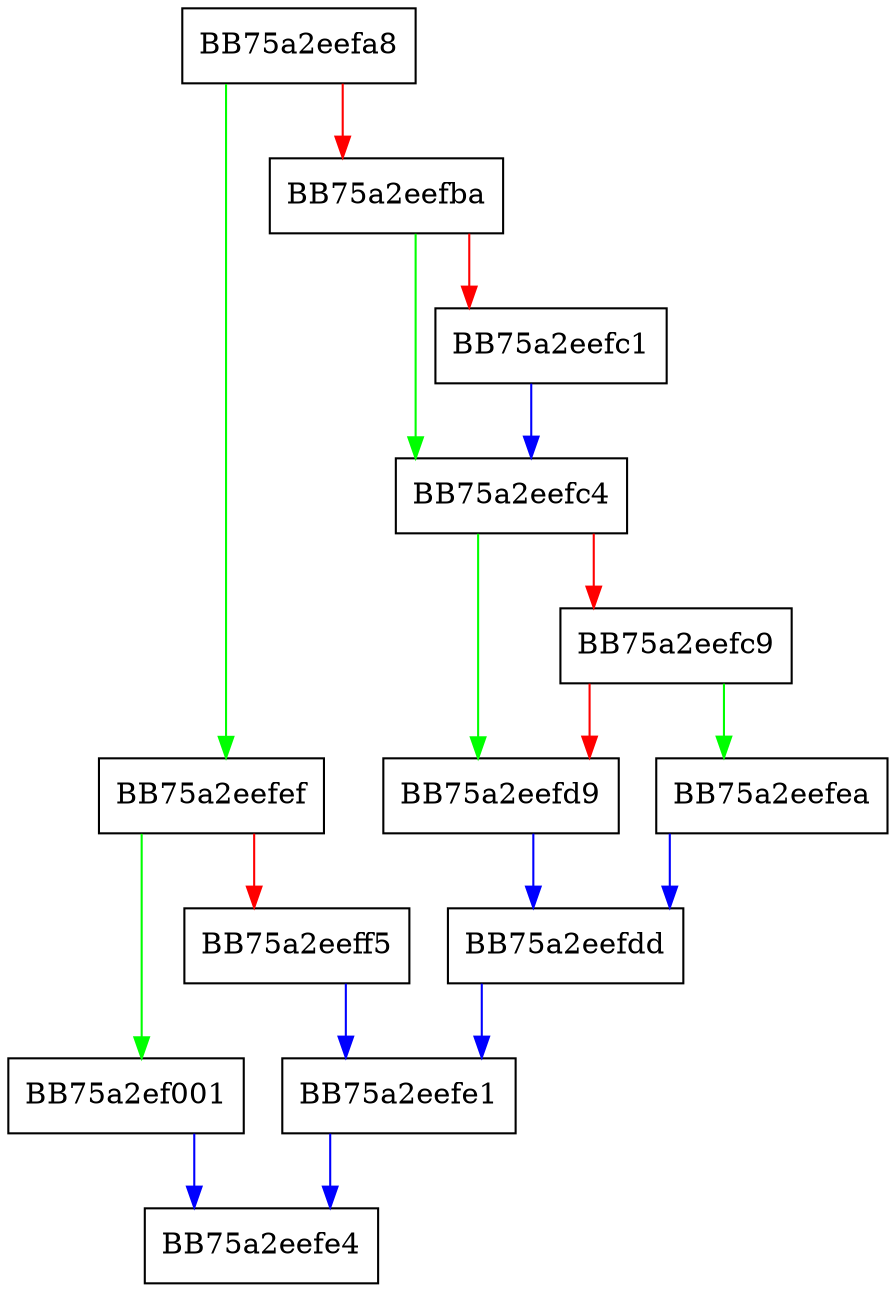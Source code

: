 digraph is_kept {
  node [shape="box"];
  graph [splines=ortho];
  BB75a2eefa8 -> BB75a2eefef [color="green"];
  BB75a2eefa8 -> BB75a2eefba [color="red"];
  BB75a2eefba -> BB75a2eefc4 [color="green"];
  BB75a2eefba -> BB75a2eefc1 [color="red"];
  BB75a2eefc1 -> BB75a2eefc4 [color="blue"];
  BB75a2eefc4 -> BB75a2eefd9 [color="green"];
  BB75a2eefc4 -> BB75a2eefc9 [color="red"];
  BB75a2eefc9 -> BB75a2eefea [color="green"];
  BB75a2eefc9 -> BB75a2eefd9 [color="red"];
  BB75a2eefd9 -> BB75a2eefdd [color="blue"];
  BB75a2eefdd -> BB75a2eefe1 [color="blue"];
  BB75a2eefe1 -> BB75a2eefe4 [color="blue"];
  BB75a2eefea -> BB75a2eefdd [color="blue"];
  BB75a2eefef -> BB75a2ef001 [color="green"];
  BB75a2eefef -> BB75a2eeff5 [color="red"];
  BB75a2eeff5 -> BB75a2eefe1 [color="blue"];
  BB75a2ef001 -> BB75a2eefe4 [color="blue"];
}